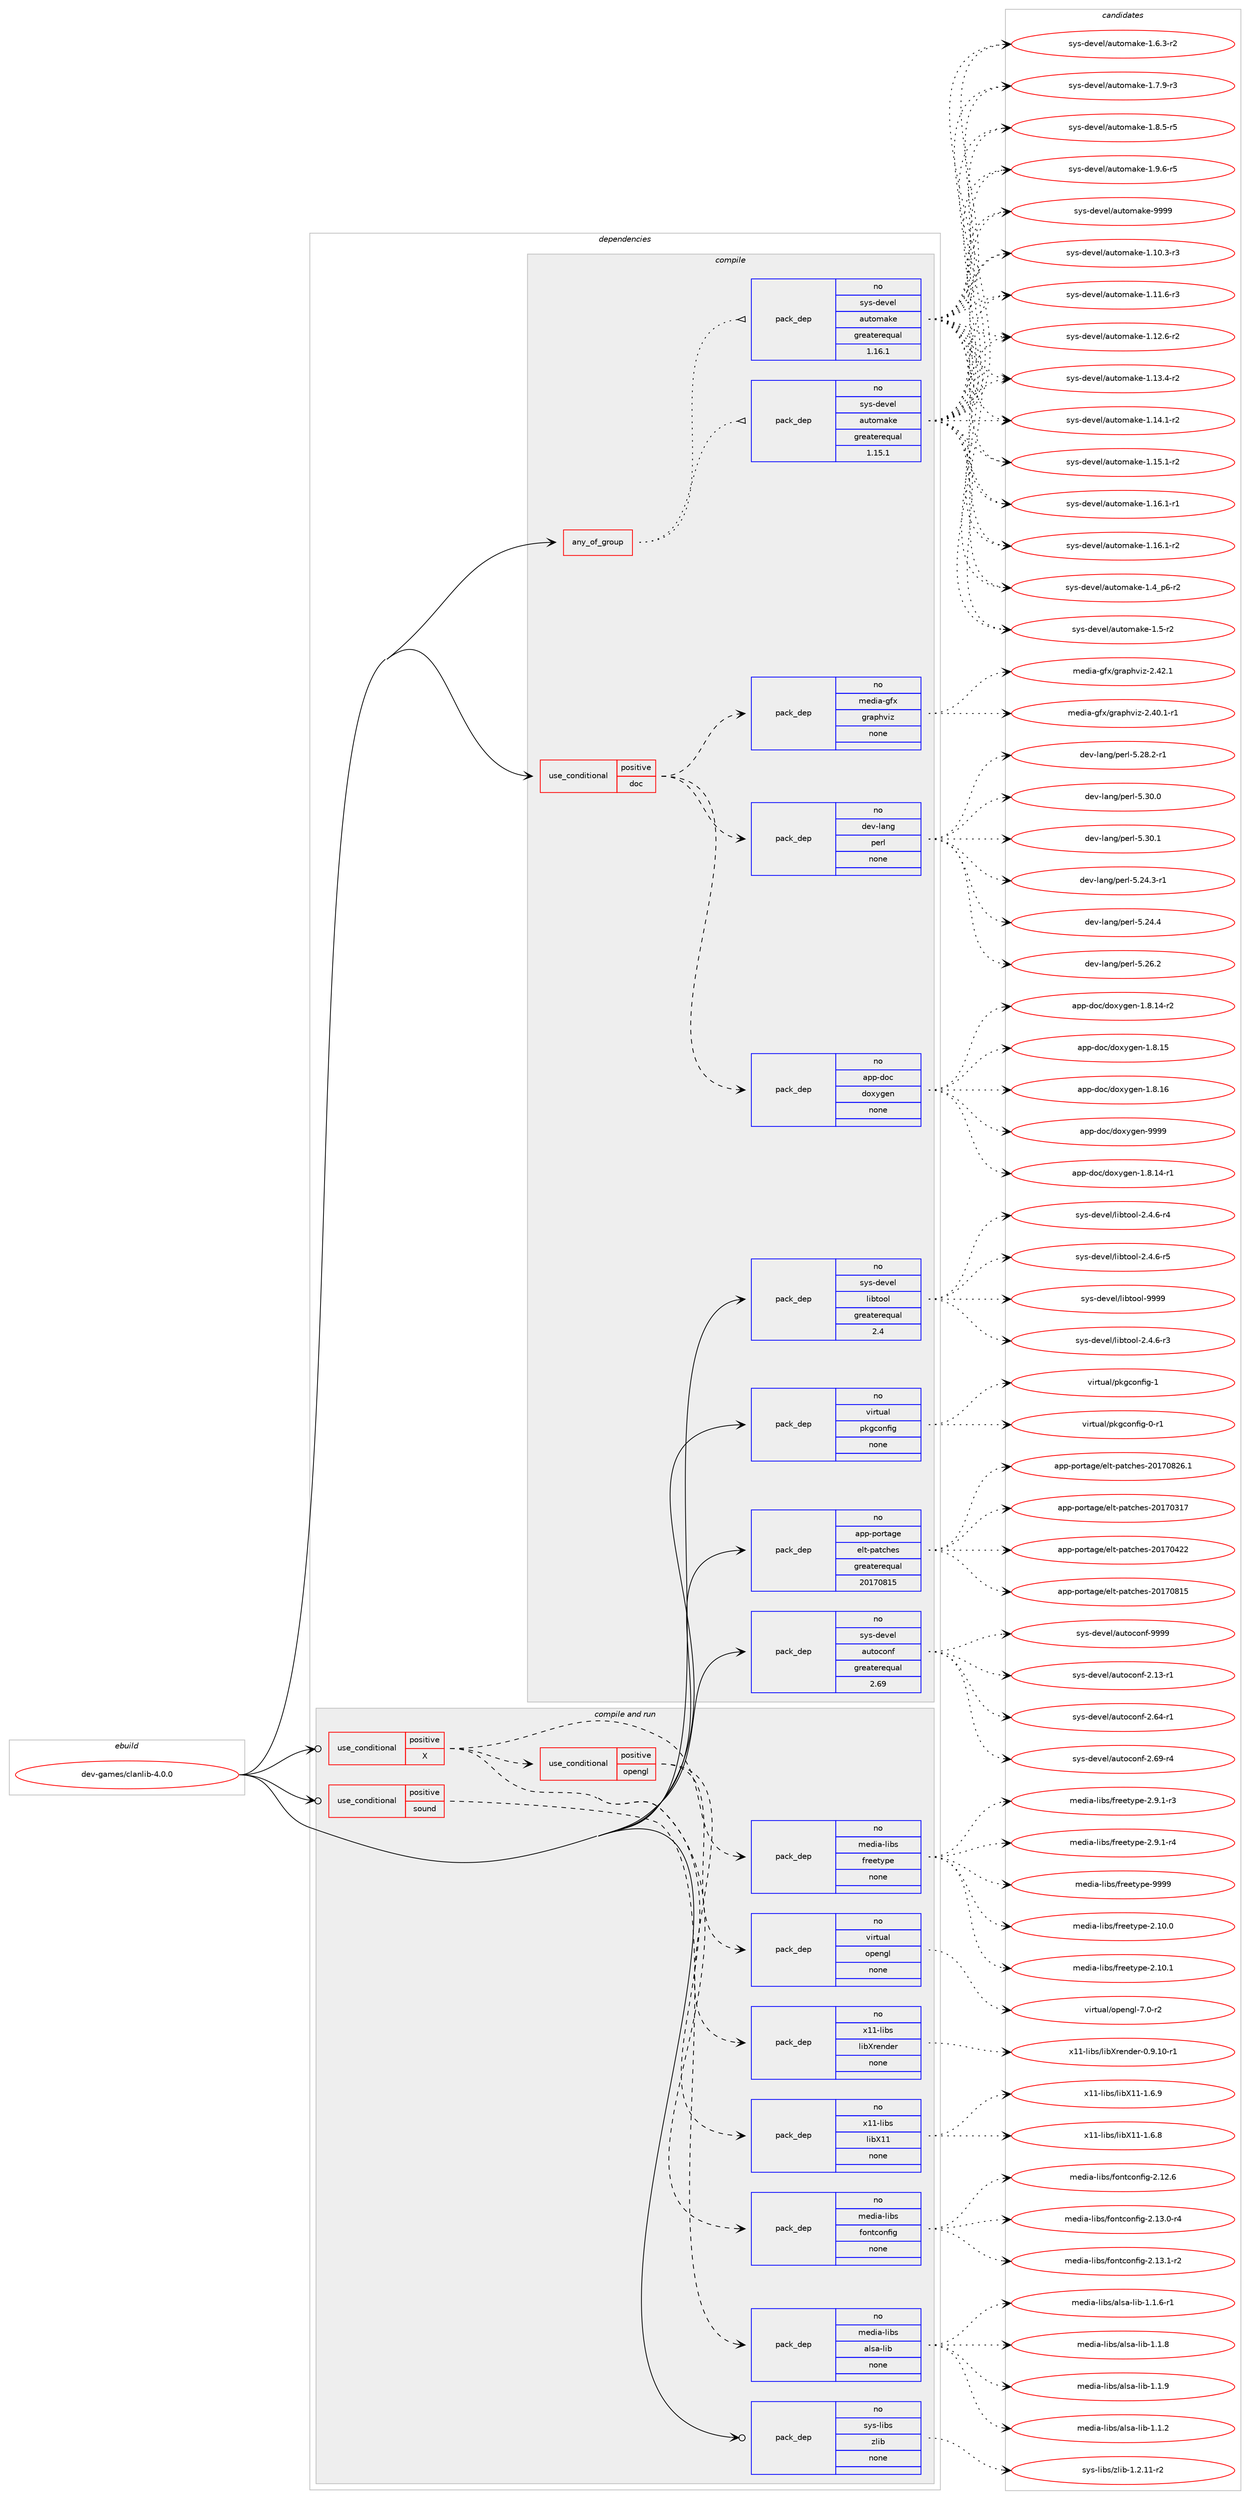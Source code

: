 digraph prolog {

# *************
# Graph options
# *************

newrank=true;
concentrate=true;
compound=true;
graph [rankdir=LR,fontname=Helvetica,fontsize=10,ranksep=1.5];#, ranksep=2.5, nodesep=0.2];
edge  [arrowhead=vee];
node  [fontname=Helvetica,fontsize=10];

# **********
# The ebuild
# **********

subgraph cluster_leftcol {
color=gray;
rank=same;
label=<<i>ebuild</i>>;
id [label="dev-games/clanlib-4.0.0", color=red, width=4, href="../dev-games/clanlib-4.0.0.svg"];
}

# ****************
# The dependencies
# ****************

subgraph cluster_midcol {
color=gray;
label=<<i>dependencies</i>>;
subgraph cluster_compile {
fillcolor="#eeeeee";
style=filled;
label=<<i>compile</i>>;
subgraph any9425 {
dependency524928 [label=<<TABLE BORDER="0" CELLBORDER="1" CELLSPACING="0" CELLPADDING="4"><TR><TD CELLPADDING="10">any_of_group</TD></TR></TABLE>>, shape=none, color=red];subgraph pack390676 {
dependency524929 [label=<<TABLE BORDER="0" CELLBORDER="1" CELLSPACING="0" CELLPADDING="4" WIDTH="220"><TR><TD ROWSPAN="6" CELLPADDING="30">pack_dep</TD></TR><TR><TD WIDTH="110">no</TD></TR><TR><TD>sys-devel</TD></TR><TR><TD>automake</TD></TR><TR><TD>greaterequal</TD></TR><TR><TD>1.16.1</TD></TR></TABLE>>, shape=none, color=blue];
}
dependency524928:e -> dependency524929:w [weight=20,style="dotted",arrowhead="oinv"];
subgraph pack390677 {
dependency524930 [label=<<TABLE BORDER="0" CELLBORDER="1" CELLSPACING="0" CELLPADDING="4" WIDTH="220"><TR><TD ROWSPAN="6" CELLPADDING="30">pack_dep</TD></TR><TR><TD WIDTH="110">no</TD></TR><TR><TD>sys-devel</TD></TR><TR><TD>automake</TD></TR><TR><TD>greaterequal</TD></TR><TR><TD>1.15.1</TD></TR></TABLE>>, shape=none, color=blue];
}
dependency524928:e -> dependency524930:w [weight=20,style="dotted",arrowhead="oinv"];
}
id:e -> dependency524928:w [weight=20,style="solid",arrowhead="vee"];
subgraph cond124470 {
dependency524931 [label=<<TABLE BORDER="0" CELLBORDER="1" CELLSPACING="0" CELLPADDING="4"><TR><TD ROWSPAN="3" CELLPADDING="10">use_conditional</TD></TR><TR><TD>positive</TD></TR><TR><TD>doc</TD></TR></TABLE>>, shape=none, color=red];
subgraph pack390678 {
dependency524932 [label=<<TABLE BORDER="0" CELLBORDER="1" CELLSPACING="0" CELLPADDING="4" WIDTH="220"><TR><TD ROWSPAN="6" CELLPADDING="30">pack_dep</TD></TR><TR><TD WIDTH="110">no</TD></TR><TR><TD>app-doc</TD></TR><TR><TD>doxygen</TD></TR><TR><TD>none</TD></TR><TR><TD></TD></TR></TABLE>>, shape=none, color=blue];
}
dependency524931:e -> dependency524932:w [weight=20,style="dashed",arrowhead="vee"];
subgraph pack390679 {
dependency524933 [label=<<TABLE BORDER="0" CELLBORDER="1" CELLSPACING="0" CELLPADDING="4" WIDTH="220"><TR><TD ROWSPAN="6" CELLPADDING="30">pack_dep</TD></TR><TR><TD WIDTH="110">no</TD></TR><TR><TD>dev-lang</TD></TR><TR><TD>perl</TD></TR><TR><TD>none</TD></TR><TR><TD></TD></TR></TABLE>>, shape=none, color=blue];
}
dependency524931:e -> dependency524933:w [weight=20,style="dashed",arrowhead="vee"];
subgraph pack390680 {
dependency524934 [label=<<TABLE BORDER="0" CELLBORDER="1" CELLSPACING="0" CELLPADDING="4" WIDTH="220"><TR><TD ROWSPAN="6" CELLPADDING="30">pack_dep</TD></TR><TR><TD WIDTH="110">no</TD></TR><TR><TD>media-gfx</TD></TR><TR><TD>graphviz</TD></TR><TR><TD>none</TD></TR><TR><TD></TD></TR></TABLE>>, shape=none, color=blue];
}
dependency524931:e -> dependency524934:w [weight=20,style="dashed",arrowhead="vee"];
}
id:e -> dependency524931:w [weight=20,style="solid",arrowhead="vee"];
subgraph pack390681 {
dependency524935 [label=<<TABLE BORDER="0" CELLBORDER="1" CELLSPACING="0" CELLPADDING="4" WIDTH="220"><TR><TD ROWSPAN="6" CELLPADDING="30">pack_dep</TD></TR><TR><TD WIDTH="110">no</TD></TR><TR><TD>app-portage</TD></TR><TR><TD>elt-patches</TD></TR><TR><TD>greaterequal</TD></TR><TR><TD>20170815</TD></TR></TABLE>>, shape=none, color=blue];
}
id:e -> dependency524935:w [weight=20,style="solid",arrowhead="vee"];
subgraph pack390682 {
dependency524936 [label=<<TABLE BORDER="0" CELLBORDER="1" CELLSPACING="0" CELLPADDING="4" WIDTH="220"><TR><TD ROWSPAN="6" CELLPADDING="30">pack_dep</TD></TR><TR><TD WIDTH="110">no</TD></TR><TR><TD>sys-devel</TD></TR><TR><TD>autoconf</TD></TR><TR><TD>greaterequal</TD></TR><TR><TD>2.69</TD></TR></TABLE>>, shape=none, color=blue];
}
id:e -> dependency524936:w [weight=20,style="solid",arrowhead="vee"];
subgraph pack390683 {
dependency524937 [label=<<TABLE BORDER="0" CELLBORDER="1" CELLSPACING="0" CELLPADDING="4" WIDTH="220"><TR><TD ROWSPAN="6" CELLPADDING="30">pack_dep</TD></TR><TR><TD WIDTH="110">no</TD></TR><TR><TD>sys-devel</TD></TR><TR><TD>libtool</TD></TR><TR><TD>greaterequal</TD></TR><TR><TD>2.4</TD></TR></TABLE>>, shape=none, color=blue];
}
id:e -> dependency524937:w [weight=20,style="solid",arrowhead="vee"];
subgraph pack390684 {
dependency524938 [label=<<TABLE BORDER="0" CELLBORDER="1" CELLSPACING="0" CELLPADDING="4" WIDTH="220"><TR><TD ROWSPAN="6" CELLPADDING="30">pack_dep</TD></TR><TR><TD WIDTH="110">no</TD></TR><TR><TD>virtual</TD></TR><TR><TD>pkgconfig</TD></TR><TR><TD>none</TD></TR><TR><TD></TD></TR></TABLE>>, shape=none, color=blue];
}
id:e -> dependency524938:w [weight=20,style="solid",arrowhead="vee"];
}
subgraph cluster_compileandrun {
fillcolor="#eeeeee";
style=filled;
label=<<i>compile and run</i>>;
subgraph cond124471 {
dependency524939 [label=<<TABLE BORDER="0" CELLBORDER="1" CELLSPACING="0" CELLPADDING="4"><TR><TD ROWSPAN="3" CELLPADDING="10">use_conditional</TD></TR><TR><TD>positive</TD></TR><TR><TD>X</TD></TR></TABLE>>, shape=none, color=red];
subgraph pack390685 {
dependency524940 [label=<<TABLE BORDER="0" CELLBORDER="1" CELLSPACING="0" CELLPADDING="4" WIDTH="220"><TR><TD ROWSPAN="6" CELLPADDING="30">pack_dep</TD></TR><TR><TD WIDTH="110">no</TD></TR><TR><TD>media-libs</TD></TR><TR><TD>freetype</TD></TR><TR><TD>none</TD></TR><TR><TD></TD></TR></TABLE>>, shape=none, color=blue];
}
dependency524939:e -> dependency524940:w [weight=20,style="dashed",arrowhead="vee"];
subgraph pack390686 {
dependency524941 [label=<<TABLE BORDER="0" CELLBORDER="1" CELLSPACING="0" CELLPADDING="4" WIDTH="220"><TR><TD ROWSPAN="6" CELLPADDING="30">pack_dep</TD></TR><TR><TD WIDTH="110">no</TD></TR><TR><TD>media-libs</TD></TR><TR><TD>fontconfig</TD></TR><TR><TD>none</TD></TR><TR><TD></TD></TR></TABLE>>, shape=none, color=blue];
}
dependency524939:e -> dependency524941:w [weight=20,style="dashed",arrowhead="vee"];
subgraph pack390687 {
dependency524942 [label=<<TABLE BORDER="0" CELLBORDER="1" CELLSPACING="0" CELLPADDING="4" WIDTH="220"><TR><TD ROWSPAN="6" CELLPADDING="30">pack_dep</TD></TR><TR><TD WIDTH="110">no</TD></TR><TR><TD>x11-libs</TD></TR><TR><TD>libX11</TD></TR><TR><TD>none</TD></TR><TR><TD></TD></TR></TABLE>>, shape=none, color=blue];
}
dependency524939:e -> dependency524942:w [weight=20,style="dashed",arrowhead="vee"];
subgraph cond124472 {
dependency524943 [label=<<TABLE BORDER="0" CELLBORDER="1" CELLSPACING="0" CELLPADDING="4"><TR><TD ROWSPAN="3" CELLPADDING="10">use_conditional</TD></TR><TR><TD>positive</TD></TR><TR><TD>opengl</TD></TR></TABLE>>, shape=none, color=red];
subgraph pack390688 {
dependency524944 [label=<<TABLE BORDER="0" CELLBORDER="1" CELLSPACING="0" CELLPADDING="4" WIDTH="220"><TR><TD ROWSPAN="6" CELLPADDING="30">pack_dep</TD></TR><TR><TD WIDTH="110">no</TD></TR><TR><TD>virtual</TD></TR><TR><TD>opengl</TD></TR><TR><TD>none</TD></TR><TR><TD></TD></TR></TABLE>>, shape=none, color=blue];
}
dependency524943:e -> dependency524944:w [weight=20,style="dashed",arrowhead="vee"];
subgraph pack390689 {
dependency524945 [label=<<TABLE BORDER="0" CELLBORDER="1" CELLSPACING="0" CELLPADDING="4" WIDTH="220"><TR><TD ROWSPAN="6" CELLPADDING="30">pack_dep</TD></TR><TR><TD WIDTH="110">no</TD></TR><TR><TD>x11-libs</TD></TR><TR><TD>libXrender</TD></TR><TR><TD>none</TD></TR><TR><TD></TD></TR></TABLE>>, shape=none, color=blue];
}
dependency524943:e -> dependency524945:w [weight=20,style="dashed",arrowhead="vee"];
}
dependency524939:e -> dependency524943:w [weight=20,style="dashed",arrowhead="vee"];
}
id:e -> dependency524939:w [weight=20,style="solid",arrowhead="odotvee"];
subgraph cond124473 {
dependency524946 [label=<<TABLE BORDER="0" CELLBORDER="1" CELLSPACING="0" CELLPADDING="4"><TR><TD ROWSPAN="3" CELLPADDING="10">use_conditional</TD></TR><TR><TD>positive</TD></TR><TR><TD>sound</TD></TR></TABLE>>, shape=none, color=red];
subgraph pack390690 {
dependency524947 [label=<<TABLE BORDER="0" CELLBORDER="1" CELLSPACING="0" CELLPADDING="4" WIDTH="220"><TR><TD ROWSPAN="6" CELLPADDING="30">pack_dep</TD></TR><TR><TD WIDTH="110">no</TD></TR><TR><TD>media-libs</TD></TR><TR><TD>alsa-lib</TD></TR><TR><TD>none</TD></TR><TR><TD></TD></TR></TABLE>>, shape=none, color=blue];
}
dependency524946:e -> dependency524947:w [weight=20,style="dashed",arrowhead="vee"];
}
id:e -> dependency524946:w [weight=20,style="solid",arrowhead="odotvee"];
subgraph pack390691 {
dependency524948 [label=<<TABLE BORDER="0" CELLBORDER="1" CELLSPACING="0" CELLPADDING="4" WIDTH="220"><TR><TD ROWSPAN="6" CELLPADDING="30">pack_dep</TD></TR><TR><TD WIDTH="110">no</TD></TR><TR><TD>sys-libs</TD></TR><TR><TD>zlib</TD></TR><TR><TD>none</TD></TR><TR><TD></TD></TR></TABLE>>, shape=none, color=blue];
}
id:e -> dependency524948:w [weight=20,style="solid",arrowhead="odotvee"];
}
subgraph cluster_run {
fillcolor="#eeeeee";
style=filled;
label=<<i>run</i>>;
}
}

# **************
# The candidates
# **************

subgraph cluster_choices {
rank=same;
color=gray;
label=<<i>candidates</i>>;

subgraph choice390676 {
color=black;
nodesep=1;
choice11512111545100101118101108479711711611110997107101454946494846514511451 [label="sys-devel/automake-1.10.3-r3", color=red, width=4,href="../sys-devel/automake-1.10.3-r3.svg"];
choice11512111545100101118101108479711711611110997107101454946494946544511451 [label="sys-devel/automake-1.11.6-r3", color=red, width=4,href="../sys-devel/automake-1.11.6-r3.svg"];
choice11512111545100101118101108479711711611110997107101454946495046544511450 [label="sys-devel/automake-1.12.6-r2", color=red, width=4,href="../sys-devel/automake-1.12.6-r2.svg"];
choice11512111545100101118101108479711711611110997107101454946495146524511450 [label="sys-devel/automake-1.13.4-r2", color=red, width=4,href="../sys-devel/automake-1.13.4-r2.svg"];
choice11512111545100101118101108479711711611110997107101454946495246494511450 [label="sys-devel/automake-1.14.1-r2", color=red, width=4,href="../sys-devel/automake-1.14.1-r2.svg"];
choice11512111545100101118101108479711711611110997107101454946495346494511450 [label="sys-devel/automake-1.15.1-r2", color=red, width=4,href="../sys-devel/automake-1.15.1-r2.svg"];
choice11512111545100101118101108479711711611110997107101454946495446494511449 [label="sys-devel/automake-1.16.1-r1", color=red, width=4,href="../sys-devel/automake-1.16.1-r1.svg"];
choice11512111545100101118101108479711711611110997107101454946495446494511450 [label="sys-devel/automake-1.16.1-r2", color=red, width=4,href="../sys-devel/automake-1.16.1-r2.svg"];
choice115121115451001011181011084797117116111109971071014549465295112544511450 [label="sys-devel/automake-1.4_p6-r2", color=red, width=4,href="../sys-devel/automake-1.4_p6-r2.svg"];
choice11512111545100101118101108479711711611110997107101454946534511450 [label="sys-devel/automake-1.5-r2", color=red, width=4,href="../sys-devel/automake-1.5-r2.svg"];
choice115121115451001011181011084797117116111109971071014549465446514511450 [label="sys-devel/automake-1.6.3-r2", color=red, width=4,href="../sys-devel/automake-1.6.3-r2.svg"];
choice115121115451001011181011084797117116111109971071014549465546574511451 [label="sys-devel/automake-1.7.9-r3", color=red, width=4,href="../sys-devel/automake-1.7.9-r3.svg"];
choice115121115451001011181011084797117116111109971071014549465646534511453 [label="sys-devel/automake-1.8.5-r5", color=red, width=4,href="../sys-devel/automake-1.8.5-r5.svg"];
choice115121115451001011181011084797117116111109971071014549465746544511453 [label="sys-devel/automake-1.9.6-r5", color=red, width=4,href="../sys-devel/automake-1.9.6-r5.svg"];
choice115121115451001011181011084797117116111109971071014557575757 [label="sys-devel/automake-9999", color=red, width=4,href="../sys-devel/automake-9999.svg"];
dependency524929:e -> choice11512111545100101118101108479711711611110997107101454946494846514511451:w [style=dotted,weight="100"];
dependency524929:e -> choice11512111545100101118101108479711711611110997107101454946494946544511451:w [style=dotted,weight="100"];
dependency524929:e -> choice11512111545100101118101108479711711611110997107101454946495046544511450:w [style=dotted,weight="100"];
dependency524929:e -> choice11512111545100101118101108479711711611110997107101454946495146524511450:w [style=dotted,weight="100"];
dependency524929:e -> choice11512111545100101118101108479711711611110997107101454946495246494511450:w [style=dotted,weight="100"];
dependency524929:e -> choice11512111545100101118101108479711711611110997107101454946495346494511450:w [style=dotted,weight="100"];
dependency524929:e -> choice11512111545100101118101108479711711611110997107101454946495446494511449:w [style=dotted,weight="100"];
dependency524929:e -> choice11512111545100101118101108479711711611110997107101454946495446494511450:w [style=dotted,weight="100"];
dependency524929:e -> choice115121115451001011181011084797117116111109971071014549465295112544511450:w [style=dotted,weight="100"];
dependency524929:e -> choice11512111545100101118101108479711711611110997107101454946534511450:w [style=dotted,weight="100"];
dependency524929:e -> choice115121115451001011181011084797117116111109971071014549465446514511450:w [style=dotted,weight="100"];
dependency524929:e -> choice115121115451001011181011084797117116111109971071014549465546574511451:w [style=dotted,weight="100"];
dependency524929:e -> choice115121115451001011181011084797117116111109971071014549465646534511453:w [style=dotted,weight="100"];
dependency524929:e -> choice115121115451001011181011084797117116111109971071014549465746544511453:w [style=dotted,weight="100"];
dependency524929:e -> choice115121115451001011181011084797117116111109971071014557575757:w [style=dotted,weight="100"];
}
subgraph choice390677 {
color=black;
nodesep=1;
choice11512111545100101118101108479711711611110997107101454946494846514511451 [label="sys-devel/automake-1.10.3-r3", color=red, width=4,href="../sys-devel/automake-1.10.3-r3.svg"];
choice11512111545100101118101108479711711611110997107101454946494946544511451 [label="sys-devel/automake-1.11.6-r3", color=red, width=4,href="../sys-devel/automake-1.11.6-r3.svg"];
choice11512111545100101118101108479711711611110997107101454946495046544511450 [label="sys-devel/automake-1.12.6-r2", color=red, width=4,href="../sys-devel/automake-1.12.6-r2.svg"];
choice11512111545100101118101108479711711611110997107101454946495146524511450 [label="sys-devel/automake-1.13.4-r2", color=red, width=4,href="../sys-devel/automake-1.13.4-r2.svg"];
choice11512111545100101118101108479711711611110997107101454946495246494511450 [label="sys-devel/automake-1.14.1-r2", color=red, width=4,href="../sys-devel/automake-1.14.1-r2.svg"];
choice11512111545100101118101108479711711611110997107101454946495346494511450 [label="sys-devel/automake-1.15.1-r2", color=red, width=4,href="../sys-devel/automake-1.15.1-r2.svg"];
choice11512111545100101118101108479711711611110997107101454946495446494511449 [label="sys-devel/automake-1.16.1-r1", color=red, width=4,href="../sys-devel/automake-1.16.1-r1.svg"];
choice11512111545100101118101108479711711611110997107101454946495446494511450 [label="sys-devel/automake-1.16.1-r2", color=red, width=4,href="../sys-devel/automake-1.16.1-r2.svg"];
choice115121115451001011181011084797117116111109971071014549465295112544511450 [label="sys-devel/automake-1.4_p6-r2", color=red, width=4,href="../sys-devel/automake-1.4_p6-r2.svg"];
choice11512111545100101118101108479711711611110997107101454946534511450 [label="sys-devel/automake-1.5-r2", color=red, width=4,href="../sys-devel/automake-1.5-r2.svg"];
choice115121115451001011181011084797117116111109971071014549465446514511450 [label="sys-devel/automake-1.6.3-r2", color=red, width=4,href="../sys-devel/automake-1.6.3-r2.svg"];
choice115121115451001011181011084797117116111109971071014549465546574511451 [label="sys-devel/automake-1.7.9-r3", color=red, width=4,href="../sys-devel/automake-1.7.9-r3.svg"];
choice115121115451001011181011084797117116111109971071014549465646534511453 [label="sys-devel/automake-1.8.5-r5", color=red, width=4,href="../sys-devel/automake-1.8.5-r5.svg"];
choice115121115451001011181011084797117116111109971071014549465746544511453 [label="sys-devel/automake-1.9.6-r5", color=red, width=4,href="../sys-devel/automake-1.9.6-r5.svg"];
choice115121115451001011181011084797117116111109971071014557575757 [label="sys-devel/automake-9999", color=red, width=4,href="../sys-devel/automake-9999.svg"];
dependency524930:e -> choice11512111545100101118101108479711711611110997107101454946494846514511451:w [style=dotted,weight="100"];
dependency524930:e -> choice11512111545100101118101108479711711611110997107101454946494946544511451:w [style=dotted,weight="100"];
dependency524930:e -> choice11512111545100101118101108479711711611110997107101454946495046544511450:w [style=dotted,weight="100"];
dependency524930:e -> choice11512111545100101118101108479711711611110997107101454946495146524511450:w [style=dotted,weight="100"];
dependency524930:e -> choice11512111545100101118101108479711711611110997107101454946495246494511450:w [style=dotted,weight="100"];
dependency524930:e -> choice11512111545100101118101108479711711611110997107101454946495346494511450:w [style=dotted,weight="100"];
dependency524930:e -> choice11512111545100101118101108479711711611110997107101454946495446494511449:w [style=dotted,weight="100"];
dependency524930:e -> choice11512111545100101118101108479711711611110997107101454946495446494511450:w [style=dotted,weight="100"];
dependency524930:e -> choice115121115451001011181011084797117116111109971071014549465295112544511450:w [style=dotted,weight="100"];
dependency524930:e -> choice11512111545100101118101108479711711611110997107101454946534511450:w [style=dotted,weight="100"];
dependency524930:e -> choice115121115451001011181011084797117116111109971071014549465446514511450:w [style=dotted,weight="100"];
dependency524930:e -> choice115121115451001011181011084797117116111109971071014549465546574511451:w [style=dotted,weight="100"];
dependency524930:e -> choice115121115451001011181011084797117116111109971071014549465646534511453:w [style=dotted,weight="100"];
dependency524930:e -> choice115121115451001011181011084797117116111109971071014549465746544511453:w [style=dotted,weight="100"];
dependency524930:e -> choice115121115451001011181011084797117116111109971071014557575757:w [style=dotted,weight="100"];
}
subgraph choice390678 {
color=black;
nodesep=1;
choice97112112451001119947100111120121103101110454946564649524511449 [label="app-doc/doxygen-1.8.14-r1", color=red, width=4,href="../app-doc/doxygen-1.8.14-r1.svg"];
choice97112112451001119947100111120121103101110454946564649524511450 [label="app-doc/doxygen-1.8.14-r2", color=red, width=4,href="../app-doc/doxygen-1.8.14-r2.svg"];
choice9711211245100111994710011112012110310111045494656464953 [label="app-doc/doxygen-1.8.15", color=red, width=4,href="../app-doc/doxygen-1.8.15.svg"];
choice9711211245100111994710011112012110310111045494656464954 [label="app-doc/doxygen-1.8.16", color=red, width=4,href="../app-doc/doxygen-1.8.16.svg"];
choice971121124510011199471001111201211031011104557575757 [label="app-doc/doxygen-9999", color=red, width=4,href="../app-doc/doxygen-9999.svg"];
dependency524932:e -> choice97112112451001119947100111120121103101110454946564649524511449:w [style=dotted,weight="100"];
dependency524932:e -> choice97112112451001119947100111120121103101110454946564649524511450:w [style=dotted,weight="100"];
dependency524932:e -> choice9711211245100111994710011112012110310111045494656464953:w [style=dotted,weight="100"];
dependency524932:e -> choice9711211245100111994710011112012110310111045494656464954:w [style=dotted,weight="100"];
dependency524932:e -> choice971121124510011199471001111201211031011104557575757:w [style=dotted,weight="100"];
}
subgraph choice390679 {
color=black;
nodesep=1;
choice100101118451089711010347112101114108455346505246514511449 [label="dev-lang/perl-5.24.3-r1", color=red, width=4,href="../dev-lang/perl-5.24.3-r1.svg"];
choice10010111845108971101034711210111410845534650524652 [label="dev-lang/perl-5.24.4", color=red, width=4,href="../dev-lang/perl-5.24.4.svg"];
choice10010111845108971101034711210111410845534650544650 [label="dev-lang/perl-5.26.2", color=red, width=4,href="../dev-lang/perl-5.26.2.svg"];
choice100101118451089711010347112101114108455346505646504511449 [label="dev-lang/perl-5.28.2-r1", color=red, width=4,href="../dev-lang/perl-5.28.2-r1.svg"];
choice10010111845108971101034711210111410845534651484648 [label="dev-lang/perl-5.30.0", color=red, width=4,href="../dev-lang/perl-5.30.0.svg"];
choice10010111845108971101034711210111410845534651484649 [label="dev-lang/perl-5.30.1", color=red, width=4,href="../dev-lang/perl-5.30.1.svg"];
dependency524933:e -> choice100101118451089711010347112101114108455346505246514511449:w [style=dotted,weight="100"];
dependency524933:e -> choice10010111845108971101034711210111410845534650524652:w [style=dotted,weight="100"];
dependency524933:e -> choice10010111845108971101034711210111410845534650544650:w [style=dotted,weight="100"];
dependency524933:e -> choice100101118451089711010347112101114108455346505646504511449:w [style=dotted,weight="100"];
dependency524933:e -> choice10010111845108971101034711210111410845534651484648:w [style=dotted,weight="100"];
dependency524933:e -> choice10010111845108971101034711210111410845534651484649:w [style=dotted,weight="100"];
}
subgraph choice390680 {
color=black;
nodesep=1;
choice10910110010597451031021204710311497112104118105122455046524846494511449 [label="media-gfx/graphviz-2.40.1-r1", color=red, width=4,href="../media-gfx/graphviz-2.40.1-r1.svg"];
choice1091011001059745103102120471031149711210411810512245504652504649 [label="media-gfx/graphviz-2.42.1", color=red, width=4,href="../media-gfx/graphviz-2.42.1.svg"];
dependency524934:e -> choice10910110010597451031021204710311497112104118105122455046524846494511449:w [style=dotted,weight="100"];
dependency524934:e -> choice1091011001059745103102120471031149711210411810512245504652504649:w [style=dotted,weight="100"];
}
subgraph choice390681 {
color=black;
nodesep=1;
choice97112112451121111141169710310147101108116451129711699104101115455048495548514955 [label="app-portage/elt-patches-20170317", color=red, width=4,href="../app-portage/elt-patches-20170317.svg"];
choice97112112451121111141169710310147101108116451129711699104101115455048495548525050 [label="app-portage/elt-patches-20170422", color=red, width=4,href="../app-portage/elt-patches-20170422.svg"];
choice97112112451121111141169710310147101108116451129711699104101115455048495548564953 [label="app-portage/elt-patches-20170815", color=red, width=4,href="../app-portage/elt-patches-20170815.svg"];
choice971121124511211111411697103101471011081164511297116991041011154550484955485650544649 [label="app-portage/elt-patches-20170826.1", color=red, width=4,href="../app-portage/elt-patches-20170826.1.svg"];
dependency524935:e -> choice97112112451121111141169710310147101108116451129711699104101115455048495548514955:w [style=dotted,weight="100"];
dependency524935:e -> choice97112112451121111141169710310147101108116451129711699104101115455048495548525050:w [style=dotted,weight="100"];
dependency524935:e -> choice97112112451121111141169710310147101108116451129711699104101115455048495548564953:w [style=dotted,weight="100"];
dependency524935:e -> choice971121124511211111411697103101471011081164511297116991041011154550484955485650544649:w [style=dotted,weight="100"];
}
subgraph choice390682 {
color=black;
nodesep=1;
choice1151211154510010111810110847971171161119911111010245504649514511449 [label="sys-devel/autoconf-2.13-r1", color=red, width=4,href="../sys-devel/autoconf-2.13-r1.svg"];
choice1151211154510010111810110847971171161119911111010245504654524511449 [label="sys-devel/autoconf-2.64-r1", color=red, width=4,href="../sys-devel/autoconf-2.64-r1.svg"];
choice1151211154510010111810110847971171161119911111010245504654574511452 [label="sys-devel/autoconf-2.69-r4", color=red, width=4,href="../sys-devel/autoconf-2.69-r4.svg"];
choice115121115451001011181011084797117116111991111101024557575757 [label="sys-devel/autoconf-9999", color=red, width=4,href="../sys-devel/autoconf-9999.svg"];
dependency524936:e -> choice1151211154510010111810110847971171161119911111010245504649514511449:w [style=dotted,weight="100"];
dependency524936:e -> choice1151211154510010111810110847971171161119911111010245504654524511449:w [style=dotted,weight="100"];
dependency524936:e -> choice1151211154510010111810110847971171161119911111010245504654574511452:w [style=dotted,weight="100"];
dependency524936:e -> choice115121115451001011181011084797117116111991111101024557575757:w [style=dotted,weight="100"];
}
subgraph choice390683 {
color=black;
nodesep=1;
choice1151211154510010111810110847108105981161111111084550465246544511451 [label="sys-devel/libtool-2.4.6-r3", color=red, width=4,href="../sys-devel/libtool-2.4.6-r3.svg"];
choice1151211154510010111810110847108105981161111111084550465246544511452 [label="sys-devel/libtool-2.4.6-r4", color=red, width=4,href="../sys-devel/libtool-2.4.6-r4.svg"];
choice1151211154510010111810110847108105981161111111084550465246544511453 [label="sys-devel/libtool-2.4.6-r5", color=red, width=4,href="../sys-devel/libtool-2.4.6-r5.svg"];
choice1151211154510010111810110847108105981161111111084557575757 [label="sys-devel/libtool-9999", color=red, width=4,href="../sys-devel/libtool-9999.svg"];
dependency524937:e -> choice1151211154510010111810110847108105981161111111084550465246544511451:w [style=dotted,weight="100"];
dependency524937:e -> choice1151211154510010111810110847108105981161111111084550465246544511452:w [style=dotted,weight="100"];
dependency524937:e -> choice1151211154510010111810110847108105981161111111084550465246544511453:w [style=dotted,weight="100"];
dependency524937:e -> choice1151211154510010111810110847108105981161111111084557575757:w [style=dotted,weight="100"];
}
subgraph choice390684 {
color=black;
nodesep=1;
choice11810511411611797108471121071039911111010210510345484511449 [label="virtual/pkgconfig-0-r1", color=red, width=4,href="../virtual/pkgconfig-0-r1.svg"];
choice1181051141161179710847112107103991111101021051034549 [label="virtual/pkgconfig-1", color=red, width=4,href="../virtual/pkgconfig-1.svg"];
dependency524938:e -> choice11810511411611797108471121071039911111010210510345484511449:w [style=dotted,weight="100"];
dependency524938:e -> choice1181051141161179710847112107103991111101021051034549:w [style=dotted,weight="100"];
}
subgraph choice390685 {
color=black;
nodesep=1;
choice1091011001059745108105981154710211410110111612111210145504649484648 [label="media-libs/freetype-2.10.0", color=red, width=4,href="../media-libs/freetype-2.10.0.svg"];
choice1091011001059745108105981154710211410110111612111210145504649484649 [label="media-libs/freetype-2.10.1", color=red, width=4,href="../media-libs/freetype-2.10.1.svg"];
choice109101100105974510810598115471021141011011161211121014550465746494511451 [label="media-libs/freetype-2.9.1-r3", color=red, width=4,href="../media-libs/freetype-2.9.1-r3.svg"];
choice109101100105974510810598115471021141011011161211121014550465746494511452 [label="media-libs/freetype-2.9.1-r4", color=red, width=4,href="../media-libs/freetype-2.9.1-r4.svg"];
choice109101100105974510810598115471021141011011161211121014557575757 [label="media-libs/freetype-9999", color=red, width=4,href="../media-libs/freetype-9999.svg"];
dependency524940:e -> choice1091011001059745108105981154710211410110111612111210145504649484648:w [style=dotted,weight="100"];
dependency524940:e -> choice1091011001059745108105981154710211410110111612111210145504649484649:w [style=dotted,weight="100"];
dependency524940:e -> choice109101100105974510810598115471021141011011161211121014550465746494511451:w [style=dotted,weight="100"];
dependency524940:e -> choice109101100105974510810598115471021141011011161211121014550465746494511452:w [style=dotted,weight="100"];
dependency524940:e -> choice109101100105974510810598115471021141011011161211121014557575757:w [style=dotted,weight="100"];
}
subgraph choice390686 {
color=black;
nodesep=1;
choice109101100105974510810598115471021111101169911111010210510345504649504654 [label="media-libs/fontconfig-2.12.6", color=red, width=4,href="../media-libs/fontconfig-2.12.6.svg"];
choice1091011001059745108105981154710211111011699111110102105103455046495146484511452 [label="media-libs/fontconfig-2.13.0-r4", color=red, width=4,href="../media-libs/fontconfig-2.13.0-r4.svg"];
choice1091011001059745108105981154710211111011699111110102105103455046495146494511450 [label="media-libs/fontconfig-2.13.1-r2", color=red, width=4,href="../media-libs/fontconfig-2.13.1-r2.svg"];
dependency524941:e -> choice109101100105974510810598115471021111101169911111010210510345504649504654:w [style=dotted,weight="100"];
dependency524941:e -> choice1091011001059745108105981154710211111011699111110102105103455046495146484511452:w [style=dotted,weight="100"];
dependency524941:e -> choice1091011001059745108105981154710211111011699111110102105103455046495146494511450:w [style=dotted,weight="100"];
}
subgraph choice390687 {
color=black;
nodesep=1;
choice120494945108105981154710810598884949454946544656 [label="x11-libs/libX11-1.6.8", color=red, width=4,href="../x11-libs/libX11-1.6.8.svg"];
choice120494945108105981154710810598884949454946544657 [label="x11-libs/libX11-1.6.9", color=red, width=4,href="../x11-libs/libX11-1.6.9.svg"];
dependency524942:e -> choice120494945108105981154710810598884949454946544656:w [style=dotted,weight="100"];
dependency524942:e -> choice120494945108105981154710810598884949454946544657:w [style=dotted,weight="100"];
}
subgraph choice390688 {
color=black;
nodesep=1;
choice1181051141161179710847111112101110103108455546484511450 [label="virtual/opengl-7.0-r2", color=red, width=4,href="../virtual/opengl-7.0-r2.svg"];
dependency524944:e -> choice1181051141161179710847111112101110103108455546484511450:w [style=dotted,weight="100"];
}
subgraph choice390689 {
color=black;
nodesep=1;
choice12049494510810598115471081059888114101110100101114454846574649484511449 [label="x11-libs/libXrender-0.9.10-r1", color=red, width=4,href="../x11-libs/libXrender-0.9.10-r1.svg"];
dependency524945:e -> choice12049494510810598115471081059888114101110100101114454846574649484511449:w [style=dotted,weight="100"];
}
subgraph choice390690 {
color=black;
nodesep=1;
choice1091011001059745108105981154797108115974510810598454946494650 [label="media-libs/alsa-lib-1.1.2", color=red, width=4,href="../media-libs/alsa-lib-1.1.2.svg"];
choice10910110010597451081059811547971081159745108105984549464946544511449 [label="media-libs/alsa-lib-1.1.6-r1", color=red, width=4,href="../media-libs/alsa-lib-1.1.6-r1.svg"];
choice1091011001059745108105981154797108115974510810598454946494656 [label="media-libs/alsa-lib-1.1.8", color=red, width=4,href="../media-libs/alsa-lib-1.1.8.svg"];
choice1091011001059745108105981154797108115974510810598454946494657 [label="media-libs/alsa-lib-1.1.9", color=red, width=4,href="../media-libs/alsa-lib-1.1.9.svg"];
dependency524947:e -> choice1091011001059745108105981154797108115974510810598454946494650:w [style=dotted,weight="100"];
dependency524947:e -> choice10910110010597451081059811547971081159745108105984549464946544511449:w [style=dotted,weight="100"];
dependency524947:e -> choice1091011001059745108105981154797108115974510810598454946494656:w [style=dotted,weight="100"];
dependency524947:e -> choice1091011001059745108105981154797108115974510810598454946494657:w [style=dotted,weight="100"];
}
subgraph choice390691 {
color=black;
nodesep=1;
choice11512111545108105981154712210810598454946504649494511450 [label="sys-libs/zlib-1.2.11-r2", color=red, width=4,href="../sys-libs/zlib-1.2.11-r2.svg"];
dependency524948:e -> choice11512111545108105981154712210810598454946504649494511450:w [style=dotted,weight="100"];
}
}

}
